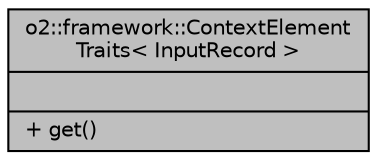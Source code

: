 digraph "o2::framework::ContextElementTraits&lt; InputRecord &gt;"
{
 // INTERACTIVE_SVG=YES
  bgcolor="transparent";
  edge [fontname="Helvetica",fontsize="10",labelfontname="Helvetica",labelfontsize="10"];
  node [fontname="Helvetica",fontsize="10",shape=record];
  Node1 [label="{o2::framework::ContextElement\lTraits\< InputRecord \>\n||+ get()\l}",height=0.2,width=0.4,color="black", fillcolor="grey75", style="filled" fontcolor="black"];
}
